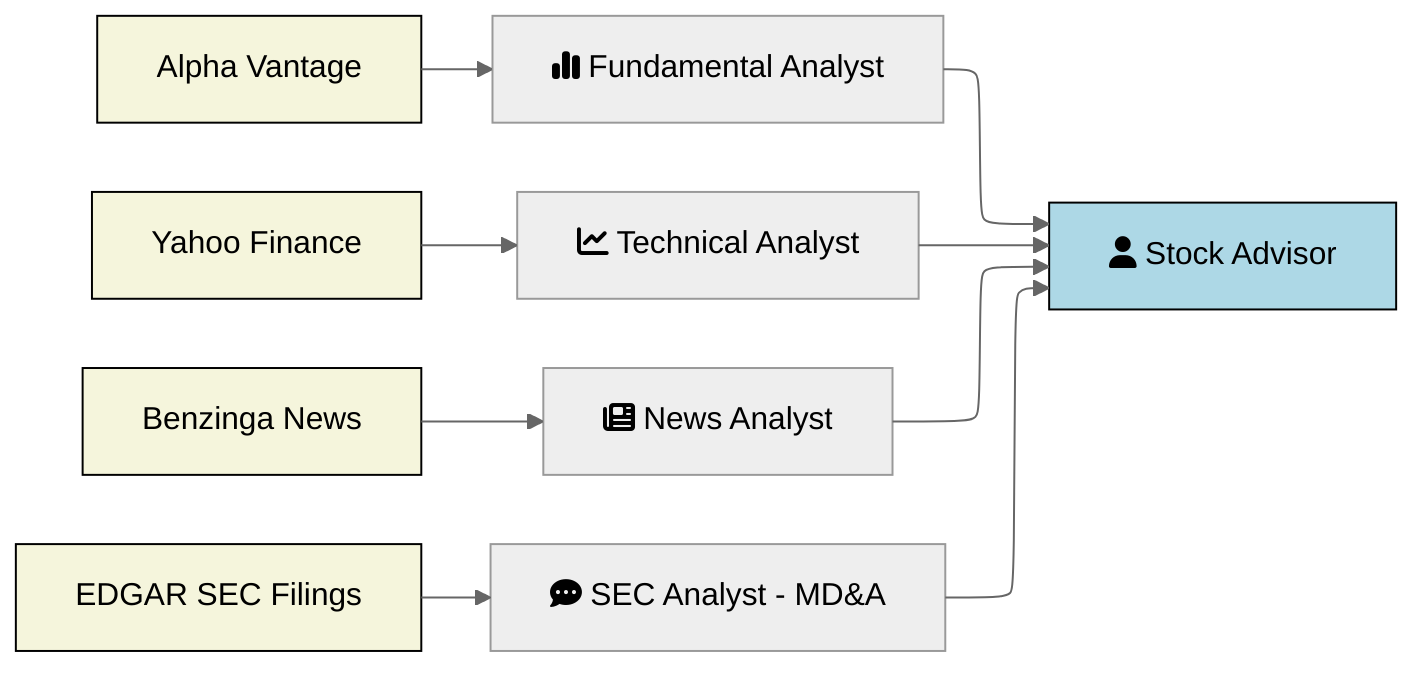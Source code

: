 ---
config:
  layout: elk
  look: classic
  theme: neutral
---
flowchart LR
    AV["Alpha Vantage"] --> F
    TA["Yahoo Finance"] --> T
    B["Benzinga News"] --> N
    E["EDGAR SEC Filings"] --> MDA
    N["fa:fa-newspaper News Analyst"] --> A["fa:fa-user Stock Advisor"]
    T["fa:fa-chart-line Technical Analyst"] --> A
    F["fa:fa-chart-simple Fundamental Analyst"] --> A
    MDA["fa:fa-comment-dots SEC Analyst - MD&A"] --> A

    classDef lightBlue fill:#ADD8E6,stroke:black
    class A lightBlue

    classDef beige fill:#F5F5DC,stroke:black
    class AV,TA,B,E beige